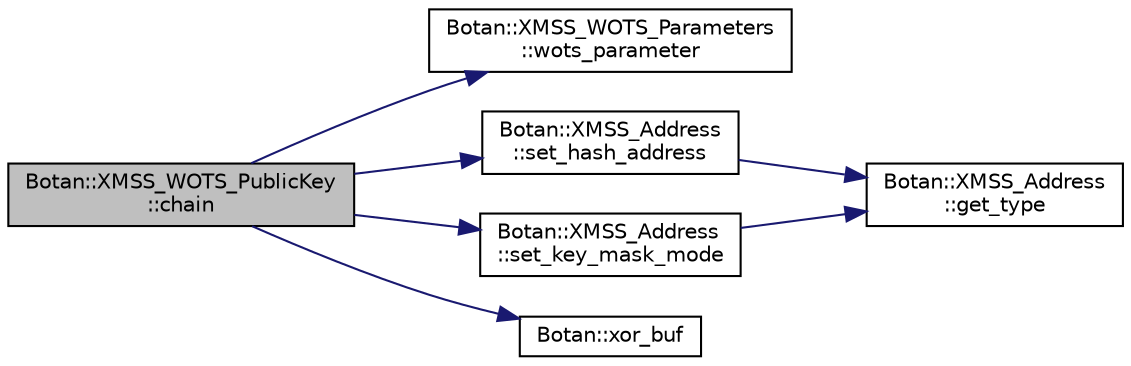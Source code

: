 digraph "Botan::XMSS_WOTS_PublicKey::chain"
{
  edge [fontname="Helvetica",fontsize="10",labelfontname="Helvetica",labelfontsize="10"];
  node [fontname="Helvetica",fontsize="10",shape=record];
  rankdir="LR";
  Node12 [label="Botan::XMSS_WOTS_PublicKey\l::chain",height=0.2,width=0.4,color="black", fillcolor="grey75", style="filled", fontcolor="black"];
  Node12 -> Node13 [color="midnightblue",fontsize="10",style="solid",fontname="Helvetica"];
  Node13 [label="Botan::XMSS_WOTS_Parameters\l::wots_parameter",height=0.2,width=0.4,color="black", fillcolor="white", style="filled",URL="$class_botan_1_1_x_m_s_s___w_o_t_s___parameters.html#a1226fc756a477864962d5a0d1c88184b"];
  Node12 -> Node14 [color="midnightblue",fontsize="10",style="solid",fontname="Helvetica"];
  Node14 [label="Botan::XMSS_Address\l::set_hash_address",height=0.2,width=0.4,color="black", fillcolor="white", style="filled",URL="$class_botan_1_1_x_m_s_s___address.html#a0a5d46d9a17f3a39808356d079b592fa"];
  Node14 -> Node15 [color="midnightblue",fontsize="10",style="solid",fontname="Helvetica"];
  Node15 [label="Botan::XMSS_Address\l::get_type",height=0.2,width=0.4,color="black", fillcolor="white", style="filled",URL="$class_botan_1_1_x_m_s_s___address.html#a278cf3ba854261fd2c73fbc996fb89b1"];
  Node12 -> Node16 [color="midnightblue",fontsize="10",style="solid",fontname="Helvetica"];
  Node16 [label="Botan::XMSS_Address\l::set_key_mask_mode",height=0.2,width=0.4,color="black", fillcolor="white", style="filled",URL="$class_botan_1_1_x_m_s_s___address.html#a12a0bcf65685053363b944be811f57db"];
  Node16 -> Node15 [color="midnightblue",fontsize="10",style="solid",fontname="Helvetica"];
  Node12 -> Node17 [color="midnightblue",fontsize="10",style="solid",fontname="Helvetica"];
  Node17 [label="Botan::xor_buf",height=0.2,width=0.4,color="black", fillcolor="white", style="filled",URL="$namespace_botan.html#a9c8197d5fc973d59ae216ca5f865be55"];
}
